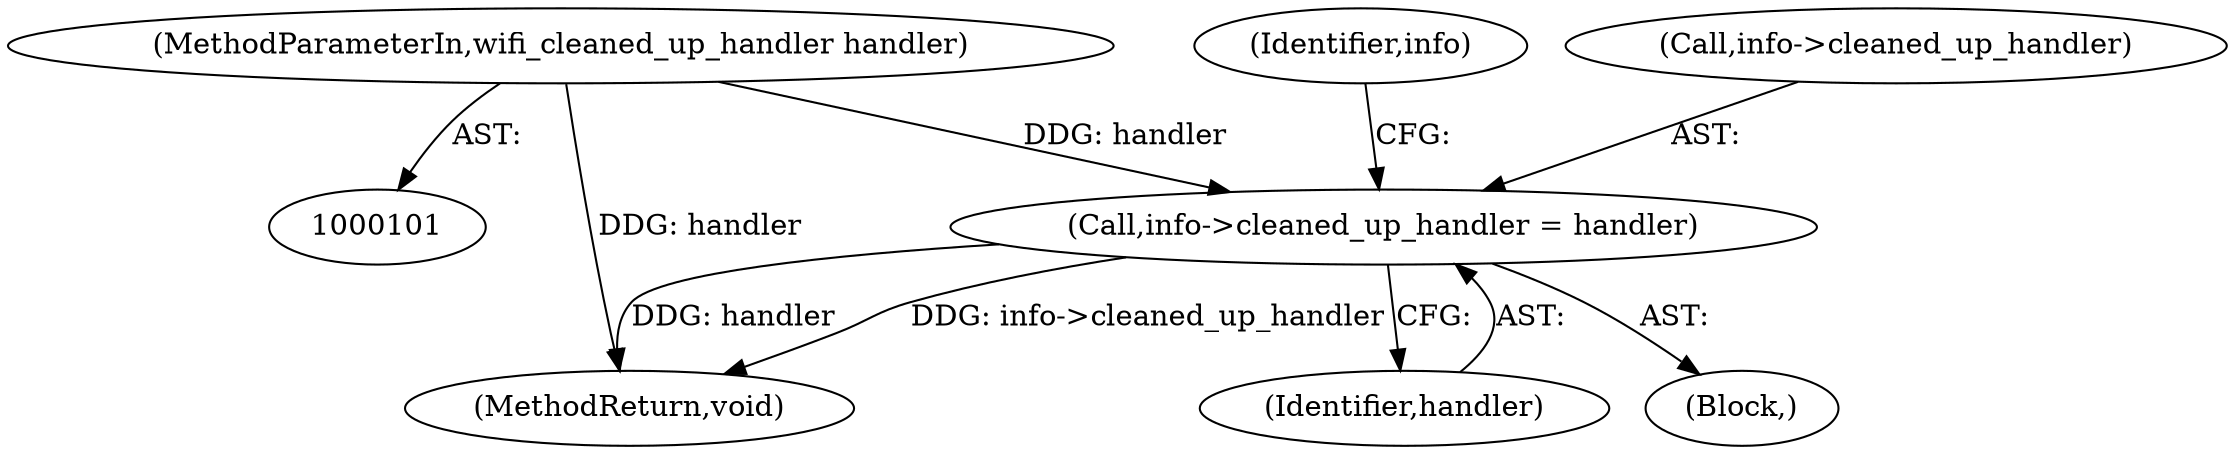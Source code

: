 digraph "0_Android_2c5a4fac8bc8198f6a2635ede776f8de40a0c3e1@pointer" {
"1000111" [label="(Call,info->cleaned_up_handler = handler)"];
"1000103" [label="(MethodParameterIn,wifi_cleaned_up_handler handler)"];
"1000111" [label="(Call,info->cleaned_up_handler = handler)"];
"1000104" [label="(Block,)"];
"1000325" [label="(MethodReturn,void)"];
"1000115" [label="(Identifier,handler)"];
"1000121" [label="(Identifier,info)"];
"1000112" [label="(Call,info->cleaned_up_handler)"];
"1000103" [label="(MethodParameterIn,wifi_cleaned_up_handler handler)"];
"1000111" -> "1000104"  [label="AST: "];
"1000111" -> "1000115"  [label="CFG: "];
"1000112" -> "1000111"  [label="AST: "];
"1000115" -> "1000111"  [label="AST: "];
"1000121" -> "1000111"  [label="CFG: "];
"1000111" -> "1000325"  [label="DDG: handler"];
"1000111" -> "1000325"  [label="DDG: info->cleaned_up_handler"];
"1000103" -> "1000111"  [label="DDG: handler"];
"1000103" -> "1000101"  [label="AST: "];
"1000103" -> "1000325"  [label="DDG: handler"];
}
